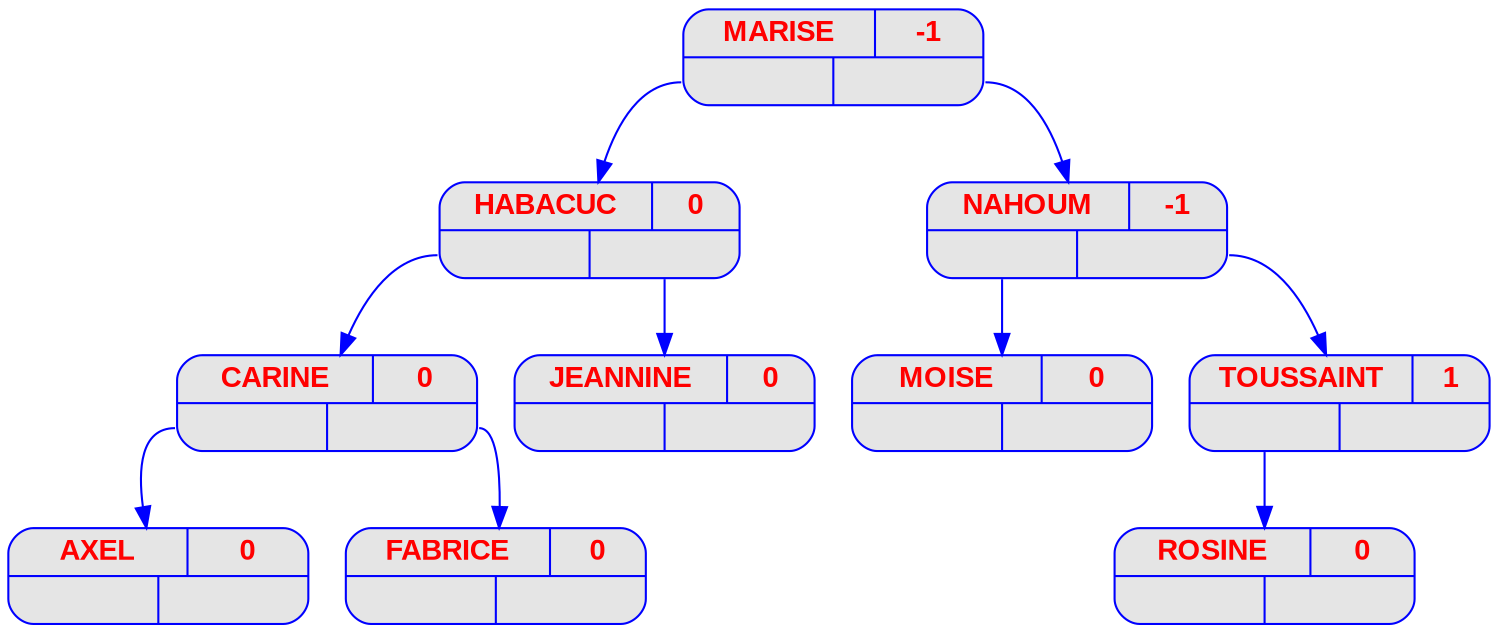 digraph  {
	node [
		fontname  = "Arial bold" 
		fontsize  = "14"
		fontcolor = "red"
		style     = "rounded, filled"
		shape     = "record"
		fillcolor = "grey90"
		color     = "blue"
		width     = "2"
	]

	edge [
		color     = "blue"
	]

	"MARISE
" [label = "{{<c> MARISE
 | <b> -1} | { <g> | <d>}}"];
	"MARISE
":g -> "HABACUC
";
	"HABACUC
" [label = "{{<c> HABACUC
 | <b> 0} | { <g> | <d>}}"];
	"HABACUC
":g -> "CARINE
";
	"CARINE
" [label = "{{<c> CARINE
 | <b> 0} | { <g> | <d>}}"];
	"CARINE
":g -> "AXEL
";
	"AXEL
" [label = "{{<c> AXEL
 | <b> 0} | { <g> | <d>}}"];
	"AXEL
" [label = "{{<c> AXEL
 | <b> 0} | { <g> | <d>}}"];
	"CARINE
":d -> "FABRICE
";
	"FABRICE
" [label = "{{<c> FABRICE
 | <b> 0} | { <g> | <d>}}"];
	"FABRICE
" [label = "{{<c> FABRICE
 | <b> 0} | { <g> | <d>}}"];
	"HABACUC
":d -> "JEANNINE
";
	"JEANNINE
" [label = "{{<c> JEANNINE
 | <b> 0} | { <g> | <d>}}"];
	"JEANNINE
" [label = "{{<c> JEANNINE
 | <b> 0} | { <g> | <d>}}"];
	"MARISE
":d -> "NAHOUM
";
	"NAHOUM
" [label = "{{<c> NAHOUM
 | <b> -1} | { <g> | <d>}}"];
	"NAHOUM
":g -> "MOISE
";
	"MOISE
" [label = "{{<c> MOISE
 | <b> 0} | { <g> | <d>}}"];
	"MOISE
" [label = "{{<c> MOISE
 | <b> 0} | { <g> | <d>}}"];
	"NAHOUM
":d -> "TOUSSAINT
";
	"TOUSSAINT
" [label = "{{<c> TOUSSAINT
 | <b> 1} | { <g> | <d>}}"];
	"TOUSSAINT
" [label = "{{<c> TOUSSAINT
 | <b> 1} | { <g> | <d>}}"];
	"TOUSSAINT
":g -> "ROSINE
";
	"ROSINE
" [label = "{{<c> ROSINE
 | <b> 0} | { <g> | <d>}}"];
	"ROSINE
" [label = "{{<c> ROSINE
 | <b> 0} | { <g> | <d>}}"];
}

